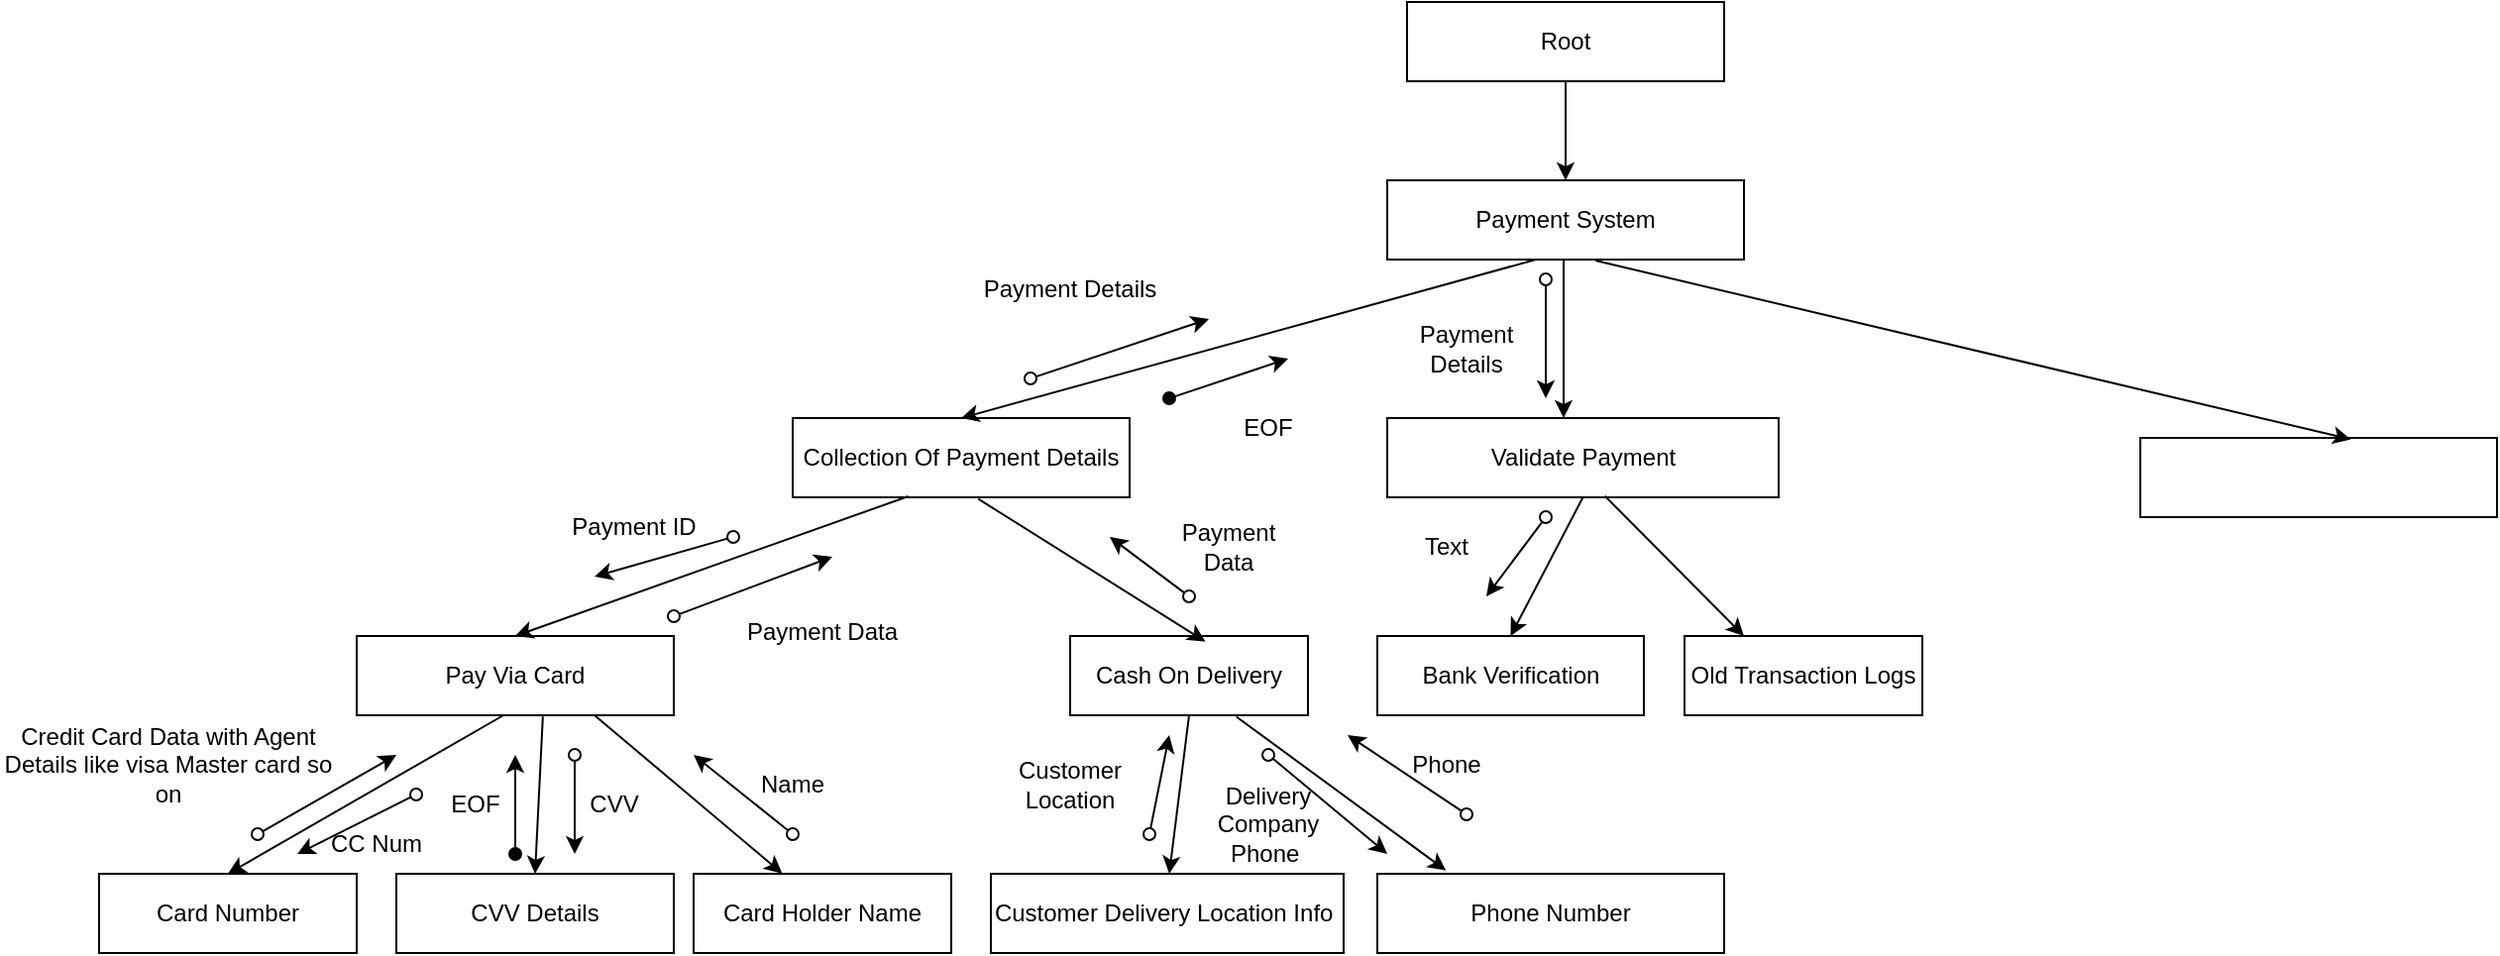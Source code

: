 <mxfile version="26.0.2">
  <diagram name="Page-1" id="s6cHi1xrj8oQsh285YDH">
    <mxGraphModel dx="1926" dy="595" grid="1" gridSize="10" guides="1" tooltips="1" connect="1" arrows="1" fold="1" page="1" pageScale="1" pageWidth="827" pageHeight="1169" math="0" shadow="0">
      <root>
        <mxCell id="0" />
        <mxCell id="1" parent="0" />
        <mxCell id="kylDAHYtEkXIf0N8Nk04-5" style="edgeStyle=orthogonalEdgeStyle;rounded=0;orthogonalLoop=1;jettySize=auto;html=1;entryX=0.5;entryY=0;entryDx=0;entryDy=0;" edge="1" parent="1" source="kylDAHYtEkXIf0N8Nk04-1" target="kylDAHYtEkXIf0N8Nk04-3">
          <mxGeometry relative="1" as="geometry" />
        </mxCell>
        <mxCell id="kylDAHYtEkXIf0N8Nk04-1" value="Root" style="rounded=0;whiteSpace=wrap;html=1;" vertex="1" parent="1">
          <mxGeometry x="330" y="80" width="160" height="40" as="geometry" />
        </mxCell>
        <mxCell id="kylDAHYtEkXIf0N8Nk04-2" value="" style="rounded=0;whiteSpace=wrap;html=1;" vertex="1" parent="1">
          <mxGeometry x="310" y="210" width="170" as="geometry" />
        </mxCell>
        <mxCell id="kylDAHYtEkXIf0N8Nk04-9" style="edgeStyle=orthogonalEdgeStyle;rounded=0;orthogonalLoop=1;jettySize=auto;html=1;" edge="1" parent="1" source="kylDAHYtEkXIf0N8Nk04-3" target="kylDAHYtEkXIf0N8Nk04-8">
          <mxGeometry relative="1" as="geometry">
            <Array as="points">
              <mxPoint x="409" y="230" />
              <mxPoint x="409" y="230" />
            </Array>
          </mxGeometry>
        </mxCell>
        <mxCell id="kylDAHYtEkXIf0N8Nk04-3" value="Payment System" style="rounded=0;whiteSpace=wrap;html=1;" vertex="1" parent="1">
          <mxGeometry x="320" y="170" width="180" height="40" as="geometry" />
        </mxCell>
        <mxCell id="kylDAHYtEkXIf0N8Nk04-4" value="Collection Of Payment Details" style="rounded=0;whiteSpace=wrap;html=1;" vertex="1" parent="1">
          <mxGeometry x="20" y="290" width="170" height="40" as="geometry" />
        </mxCell>
        <mxCell id="kylDAHYtEkXIf0N8Nk04-7" value="" style="endArrow=classic;html=1;rounded=0;entryX=0.5;entryY=0;entryDx=0;entryDy=0;" edge="1" parent="1" source="kylDAHYtEkXIf0N8Nk04-2" target="kylDAHYtEkXIf0N8Nk04-4">
          <mxGeometry width="50" height="50" relative="1" as="geometry">
            <mxPoint x="390" y="320" as="sourcePoint" />
            <mxPoint x="240" y="280" as="targetPoint" />
          </mxGeometry>
        </mxCell>
        <mxCell id="kylDAHYtEkXIf0N8Nk04-8" value="Validate Payment" style="rounded=0;whiteSpace=wrap;html=1;" vertex="1" parent="1">
          <mxGeometry x="320" y="290" width="197.5" height="40" as="geometry" />
        </mxCell>
        <mxCell id="kylDAHYtEkXIf0N8Nk04-10" value="" style="rounded=0;whiteSpace=wrap;html=1;" vertex="1" parent="1">
          <mxGeometry x="700" y="300" width="180" height="40" as="geometry" />
        </mxCell>
        <mxCell id="kylDAHYtEkXIf0N8Nk04-11" value="" style="endArrow=classic;html=1;rounded=0;exitX=0.584;exitY=1.012;exitDx=0;exitDy=0;exitPerimeter=0;entryX=0.59;entryY=0.019;entryDx=0;entryDy=0;entryPerimeter=0;" edge="1" parent="1" source="kylDAHYtEkXIf0N8Nk04-3" target="kylDAHYtEkXIf0N8Nk04-10">
          <mxGeometry width="50" height="50" relative="1" as="geometry">
            <mxPoint x="370" y="410" as="sourcePoint" />
            <mxPoint x="590" y="280" as="targetPoint" />
          </mxGeometry>
        </mxCell>
        <mxCell id="kylDAHYtEkXIf0N8Nk04-12" value="Pay Via Card" style="rounded=0;whiteSpace=wrap;html=1;" vertex="1" parent="1">
          <mxGeometry x="-200" y="400" width="160" height="40" as="geometry" />
        </mxCell>
        <mxCell id="kylDAHYtEkXIf0N8Nk04-14" value="" style="endArrow=classic;html=1;rounded=0;exitX=0.343;exitY=0.988;exitDx=0;exitDy=0;exitPerimeter=0;entryX=0.5;entryY=0;entryDx=0;entryDy=0;" edge="1" parent="1" source="kylDAHYtEkXIf0N8Nk04-4" target="kylDAHYtEkXIf0N8Nk04-12">
          <mxGeometry width="50" height="50" relative="1" as="geometry">
            <mxPoint x="200" y="470" as="sourcePoint" />
            <mxPoint x="250" y="420" as="targetPoint" />
          </mxGeometry>
        </mxCell>
        <mxCell id="kylDAHYtEkXIf0N8Nk04-15" value="Cash On Delivery" style="rounded=0;whiteSpace=wrap;html=1;" vertex="1" parent="1">
          <mxGeometry x="160" y="400" width="120" height="40" as="geometry" />
        </mxCell>
        <mxCell id="kylDAHYtEkXIf0N8Nk04-16" value="" style="endArrow=classic;html=1;rounded=0;exitX=0.551;exitY=1.021;exitDx=0;exitDy=0;exitPerimeter=0;entryX=0.569;entryY=0.071;entryDx=0;entryDy=0;entryPerimeter=0;" edge="1" parent="1" source="kylDAHYtEkXIf0N8Nk04-4" target="kylDAHYtEkXIf0N8Nk04-15">
          <mxGeometry width="50" height="50" relative="1" as="geometry">
            <mxPoint x="10" y="550" as="sourcePoint" />
            <mxPoint x="60" y="500" as="targetPoint" />
          </mxGeometry>
        </mxCell>
        <mxCell id="kylDAHYtEkXIf0N8Nk04-17" value="Card Number" style="rounded=0;whiteSpace=wrap;html=1;" vertex="1" parent="1">
          <mxGeometry x="-330" y="520" width="130" height="40" as="geometry" />
        </mxCell>
        <mxCell id="kylDAHYtEkXIf0N8Nk04-18" value="" style="endArrow=classic;html=1;rounded=0;exitX=0.463;exitY=1;exitDx=0;exitDy=0;exitPerimeter=0;entryX=0.5;entryY=0;entryDx=0;entryDy=0;" edge="1" parent="1" source="kylDAHYtEkXIf0N8Nk04-12" target="kylDAHYtEkXIf0N8Nk04-17">
          <mxGeometry width="50" height="50" relative="1" as="geometry">
            <mxPoint x="140" y="580" as="sourcePoint" />
            <mxPoint x="190" y="530" as="targetPoint" />
          </mxGeometry>
        </mxCell>
        <mxCell id="kylDAHYtEkXIf0N8Nk04-19" value="CVV Details" style="rounded=0;whiteSpace=wrap;html=1;" vertex="1" parent="1">
          <mxGeometry x="-180" y="520" width="140" height="40" as="geometry" />
        </mxCell>
        <mxCell id="kylDAHYtEkXIf0N8Nk04-20" value="" style="endArrow=classic;html=1;rounded=0;exitX=0.587;exitY=1.016;exitDx=0;exitDy=0;exitPerimeter=0;entryX=0.5;entryY=0;entryDx=0;entryDy=0;" edge="1" parent="1" source="kylDAHYtEkXIf0N8Nk04-12" target="kylDAHYtEkXIf0N8Nk04-19">
          <mxGeometry width="50" height="50" relative="1" as="geometry">
            <mxPoint x="180" y="570" as="sourcePoint" />
            <mxPoint x="230" y="520" as="targetPoint" />
          </mxGeometry>
        </mxCell>
        <mxCell id="kylDAHYtEkXIf0N8Nk04-21" value="Card Holder Name" style="rounded=0;whiteSpace=wrap;html=1;" vertex="1" parent="1">
          <mxGeometry x="-30" y="520" width="130" height="40" as="geometry" />
        </mxCell>
        <mxCell id="kylDAHYtEkXIf0N8Nk04-22" value="" style="endArrow=classic;html=1;rounded=0;entryX=0.344;entryY=-0.004;entryDx=0;entryDy=0;entryPerimeter=0;exitX=0.75;exitY=1;exitDx=0;exitDy=0;" edge="1" parent="1" source="kylDAHYtEkXIf0N8Nk04-12" target="kylDAHYtEkXIf0N8Nk04-21">
          <mxGeometry width="50" height="50" relative="1" as="geometry">
            <mxPoint x="20" y="440" as="sourcePoint" />
            <mxPoint x="130" y="580" as="targetPoint" />
          </mxGeometry>
        </mxCell>
        <mxCell id="kylDAHYtEkXIf0N8Nk04-24" value="Customer Delivery Location Info&amp;nbsp;" style="rounded=0;whiteSpace=wrap;html=1;" vertex="1" parent="1">
          <mxGeometry x="120" y="520" width="178" height="40" as="geometry" />
        </mxCell>
        <mxCell id="kylDAHYtEkXIf0N8Nk04-25" value="" style="endArrow=classic;html=1;rounded=0;exitX=0.5;exitY=1;exitDx=0;exitDy=0;" edge="1" parent="1" source="kylDAHYtEkXIf0N8Nk04-15">
          <mxGeometry width="50" height="50" relative="1" as="geometry">
            <mxPoint x="270" y="440" as="sourcePoint" />
            <mxPoint x="210" y="520" as="targetPoint" />
          </mxGeometry>
        </mxCell>
        <mxCell id="kylDAHYtEkXIf0N8Nk04-26" value="Phone Number" style="rounded=0;whiteSpace=wrap;html=1;" vertex="1" parent="1">
          <mxGeometry x="315" y="520" width="175" height="40" as="geometry" />
        </mxCell>
        <mxCell id="kylDAHYtEkXIf0N8Nk04-27" value="" style="endArrow=classic;html=1;rounded=0;exitX=0.699;exitY=1.018;exitDx=0;exitDy=0;exitPerimeter=0;entryX=0.198;entryY=-0.042;entryDx=0;entryDy=0;entryPerimeter=0;" edge="1" parent="1" source="kylDAHYtEkXIf0N8Nk04-15" target="kylDAHYtEkXIf0N8Nk04-26">
          <mxGeometry width="50" height="50" relative="1" as="geometry">
            <mxPoint x="200" y="690" as="sourcePoint" />
            <mxPoint x="250" y="640" as="targetPoint" />
          </mxGeometry>
        </mxCell>
        <mxCell id="kylDAHYtEkXIf0N8Nk04-28" value="Bank Verification" style="rounded=0;whiteSpace=wrap;html=1;" vertex="1" parent="1">
          <mxGeometry x="315" y="400" width="134.5" height="40" as="geometry" />
        </mxCell>
        <mxCell id="kylDAHYtEkXIf0N8Nk04-30" value="" style="endArrow=classic;html=1;rounded=0;exitX=0.5;exitY=1;exitDx=0;exitDy=0;entryX=0.5;entryY=0;entryDx=0;entryDy=0;" edge="1" parent="1" source="kylDAHYtEkXIf0N8Nk04-8" target="kylDAHYtEkXIf0N8Nk04-28">
          <mxGeometry width="50" height="50" relative="1" as="geometry">
            <mxPoint x="600" y="520" as="sourcePoint" />
            <mxPoint x="650" y="470" as="targetPoint" />
          </mxGeometry>
        </mxCell>
        <mxCell id="kylDAHYtEkXIf0N8Nk04-31" value="Old Transaction Logs" style="rounded=0;whiteSpace=wrap;html=1;" vertex="1" parent="1">
          <mxGeometry x="470" y="400" width="120" height="40" as="geometry" />
        </mxCell>
        <mxCell id="kylDAHYtEkXIf0N8Nk04-32" value="" style="endArrow=classic;html=1;rounded=0;exitX=0.556;exitY=0.983;exitDx=0;exitDy=0;exitPerimeter=0;entryX=0.25;entryY=0;entryDx=0;entryDy=0;" edge="1" parent="1" source="kylDAHYtEkXIf0N8Nk04-8" target="kylDAHYtEkXIf0N8Nk04-31">
          <mxGeometry width="50" height="50" relative="1" as="geometry">
            <mxPoint x="530" y="540" as="sourcePoint" />
            <mxPoint x="580" y="490" as="targetPoint" />
          </mxGeometry>
        </mxCell>
        <mxCell id="kylDAHYtEkXIf0N8Nk04-33" value="" style="endArrow=classic;html=1;rounded=0;startArrow=oval;startFill=0;" edge="1" parent="1">
          <mxGeometry width="50" height="50" relative="1" as="geometry">
            <mxPoint x="-10" y="350" as="sourcePoint" />
            <mxPoint x="-80" y="370" as="targetPoint" />
          </mxGeometry>
        </mxCell>
        <mxCell id="kylDAHYtEkXIf0N8Nk04-34" value="Payment ID" style="text;html=1;align=center;verticalAlign=middle;whiteSpace=wrap;rounded=0;" vertex="1" parent="1">
          <mxGeometry x="-100" y="330" width="80" height="30" as="geometry" />
        </mxCell>
        <mxCell id="kylDAHYtEkXIf0N8Nk04-35" value="" style="endArrow=classic;html=1;rounded=0;startArrow=oval;startFill=0;" edge="1" parent="1">
          <mxGeometry width="50" height="50" relative="1" as="geometry">
            <mxPoint x="-40" y="390" as="sourcePoint" />
            <mxPoint x="40" y="360" as="targetPoint" />
          </mxGeometry>
        </mxCell>
        <mxCell id="kylDAHYtEkXIf0N8Nk04-36" value="Payment Data" style="text;html=1;align=center;verticalAlign=middle;whiteSpace=wrap;rounded=0;" vertex="1" parent="1">
          <mxGeometry x="-15" y="380" width="100" height="35" as="geometry" />
        </mxCell>
        <mxCell id="kylDAHYtEkXIf0N8Nk04-37" value="" style="endArrow=classic;html=1;rounded=0;startArrow=oval;startFill=0;" edge="1" parent="1">
          <mxGeometry width="50" height="50" relative="1" as="geometry">
            <mxPoint x="-170" y="480" as="sourcePoint" />
            <mxPoint x="-230" y="510" as="targetPoint" />
          </mxGeometry>
        </mxCell>
        <mxCell id="kylDAHYtEkXIf0N8Nk04-38" value="CC Num" style="text;html=1;align=center;verticalAlign=middle;whiteSpace=wrap;rounded=0;" vertex="1" parent="1">
          <mxGeometry x="-220" y="490" width="60" height="30" as="geometry" />
        </mxCell>
        <mxCell id="kylDAHYtEkXIf0N8Nk04-40" value="" style="endArrow=classic;html=1;rounded=0;startArrow=oval;startFill=0;" edge="1" parent="1">
          <mxGeometry width="50" height="50" relative="1" as="geometry">
            <mxPoint x="-250" y="500" as="sourcePoint" />
            <mxPoint x="-180" y="460" as="targetPoint" />
          </mxGeometry>
        </mxCell>
        <mxCell id="kylDAHYtEkXIf0N8Nk04-41" value="Credit Card Data with Agent Details like visa Master card so on" style="text;html=1;align=center;verticalAlign=middle;whiteSpace=wrap;rounded=0;" vertex="1" parent="1">
          <mxGeometry x="-380" y="450" width="170" height="30" as="geometry" />
        </mxCell>
        <mxCell id="kylDAHYtEkXIf0N8Nk04-42" value="" style="endArrow=classic;html=1;rounded=0;startArrow=oval;startFill=0;" edge="1" parent="1">
          <mxGeometry width="50" height="50" relative="1" as="geometry">
            <mxPoint x="-90" y="460" as="sourcePoint" />
            <mxPoint x="-90" y="510" as="targetPoint" />
          </mxGeometry>
        </mxCell>
        <mxCell id="kylDAHYtEkXIf0N8Nk04-45" value="CVV" style="text;html=1;align=center;verticalAlign=middle;whiteSpace=wrap;rounded=0;" vertex="1" parent="1">
          <mxGeometry x="-100" y="470" width="60" height="30" as="geometry" />
        </mxCell>
        <mxCell id="kylDAHYtEkXIf0N8Nk04-46" value="" style="endArrow=classic;html=1;rounded=0;startArrow=oval;startFill=0;" edge="1" parent="1">
          <mxGeometry width="50" height="50" relative="1" as="geometry">
            <mxPoint x="20" y="500" as="sourcePoint" />
            <mxPoint x="-30" y="460" as="targetPoint" />
          </mxGeometry>
        </mxCell>
        <mxCell id="kylDAHYtEkXIf0N8Nk04-47" value="Name" style="text;html=1;align=center;verticalAlign=middle;whiteSpace=wrap;rounded=0;" vertex="1" parent="1">
          <mxGeometry x="-10" y="460" width="60" height="30" as="geometry" />
        </mxCell>
        <mxCell id="kylDAHYtEkXIf0N8Nk04-48" value="" style="endArrow=classic;html=1;rounded=0;startArrow=oval;startFill=1;" edge="1" parent="1">
          <mxGeometry width="50" height="50" relative="1" as="geometry">
            <mxPoint x="-120" y="510" as="sourcePoint" />
            <mxPoint x="-120" y="460" as="targetPoint" />
          </mxGeometry>
        </mxCell>
        <mxCell id="kylDAHYtEkXIf0N8Nk04-49" value="EOF" style="text;html=1;align=center;verticalAlign=middle;whiteSpace=wrap;rounded=0;" vertex="1" parent="1">
          <mxGeometry x="-170" y="470" width="60" height="30" as="geometry" />
        </mxCell>
        <mxCell id="kylDAHYtEkXIf0N8Nk04-50" value="Payment Details" style="text;html=1;align=center;verticalAlign=middle;whiteSpace=wrap;rounded=0;" vertex="1" parent="1">
          <mxGeometry x="100" y="210" width="120" height="30" as="geometry" />
        </mxCell>
        <mxCell id="kylDAHYtEkXIf0N8Nk04-51" value="" style="endArrow=classic;html=1;rounded=0;startArrow=oval;startFill=0;" edge="1" parent="1">
          <mxGeometry width="50" height="50" relative="1" as="geometry">
            <mxPoint x="140" y="270" as="sourcePoint" />
            <mxPoint x="230" y="240" as="targetPoint" />
          </mxGeometry>
        </mxCell>
        <mxCell id="kylDAHYtEkXIf0N8Nk04-53" value="" style="endArrow=classic;html=1;rounded=0;startArrow=oval;startFill=1;" edge="1" parent="1">
          <mxGeometry width="50" height="50" relative="1" as="geometry">
            <mxPoint x="210" y="280" as="sourcePoint" />
            <mxPoint x="270" y="260" as="targetPoint" />
          </mxGeometry>
        </mxCell>
        <mxCell id="kylDAHYtEkXIf0N8Nk04-54" value="EOF" style="text;html=1;align=center;verticalAlign=middle;whiteSpace=wrap;rounded=0;" vertex="1" parent="1">
          <mxGeometry x="230" y="280" width="60" height="30" as="geometry" />
        </mxCell>
        <mxCell id="kylDAHYtEkXIf0N8Nk04-55" value="" style="endArrow=classic;html=1;rounded=0;startArrow=oval;startFill=0;" edge="1" parent="1">
          <mxGeometry width="50" height="50" relative="1" as="geometry">
            <mxPoint x="200" y="500" as="sourcePoint" />
            <mxPoint x="210" y="450" as="targetPoint" />
          </mxGeometry>
        </mxCell>
        <mxCell id="kylDAHYtEkXIf0N8Nk04-56" value="Customer Location" style="text;html=1;align=center;verticalAlign=middle;whiteSpace=wrap;rounded=0;" vertex="1" parent="1">
          <mxGeometry x="130" y="460" width="60" height="30" as="geometry" />
        </mxCell>
        <mxCell id="kylDAHYtEkXIf0N8Nk04-58" value="" style="endArrow=classic;html=1;rounded=0;startArrow=oval;startFill=0;" edge="1" parent="1">
          <mxGeometry width="50" height="50" relative="1" as="geometry">
            <mxPoint x="360" y="490" as="sourcePoint" />
            <mxPoint x="300" y="450" as="targetPoint" />
          </mxGeometry>
        </mxCell>
        <mxCell id="kylDAHYtEkXIf0N8Nk04-59" value="Phone" style="text;html=1;align=center;verticalAlign=middle;whiteSpace=wrap;rounded=0;" vertex="1" parent="1">
          <mxGeometry x="320" y="450" width="60" height="30" as="geometry" />
        </mxCell>
        <mxCell id="kylDAHYtEkXIf0N8Nk04-60" value="" style="endArrow=classic;html=1;rounded=0;startArrow=oval;startFill=0;" edge="1" parent="1">
          <mxGeometry width="50" height="50" relative="1" as="geometry">
            <mxPoint x="260" y="460" as="sourcePoint" />
            <mxPoint x="320" y="510" as="targetPoint" />
          </mxGeometry>
        </mxCell>
        <mxCell id="kylDAHYtEkXIf0N8Nk04-61" value="Delivery Company Phone&amp;nbsp;" style="text;html=1;align=center;verticalAlign=middle;whiteSpace=wrap;rounded=0;" vertex="1" parent="1">
          <mxGeometry x="230" y="480" width="60" height="30" as="geometry" />
        </mxCell>
        <mxCell id="kylDAHYtEkXIf0N8Nk04-62" value="" style="endArrow=classic;html=1;rounded=0;startArrow=oval;startFill=0;" edge="1" parent="1">
          <mxGeometry width="50" height="50" relative="1" as="geometry">
            <mxPoint x="220" y="380" as="sourcePoint" />
            <mxPoint x="180" y="350" as="targetPoint" />
          </mxGeometry>
        </mxCell>
        <mxCell id="kylDAHYtEkXIf0N8Nk04-63" value="Payment Data" style="text;html=1;align=center;verticalAlign=middle;whiteSpace=wrap;rounded=0;" vertex="1" parent="1">
          <mxGeometry x="210" y="340" width="60" height="30" as="geometry" />
        </mxCell>
        <mxCell id="kylDAHYtEkXIf0N8Nk04-64" value="" style="endArrow=classic;html=1;rounded=0;startArrow=oval;startFill=0;" edge="1" parent="1">
          <mxGeometry width="50" height="50" relative="1" as="geometry">
            <mxPoint x="400" y="220" as="sourcePoint" />
            <mxPoint x="400" y="280" as="targetPoint" />
          </mxGeometry>
        </mxCell>
        <mxCell id="kylDAHYtEkXIf0N8Nk04-65" value="Payment Details" style="text;html=1;align=center;verticalAlign=middle;whiteSpace=wrap;rounded=0;" vertex="1" parent="1">
          <mxGeometry x="330" y="240" width="60" height="30" as="geometry" />
        </mxCell>
        <mxCell id="kylDAHYtEkXIf0N8Nk04-66" value="" style="endArrow=classic;html=1;rounded=0;startArrow=oval;startFill=0;" edge="1" parent="1">
          <mxGeometry width="50" height="50" relative="1" as="geometry">
            <mxPoint x="400" y="340" as="sourcePoint" />
            <mxPoint x="370" y="380" as="targetPoint" />
          </mxGeometry>
        </mxCell>
        <mxCell id="kylDAHYtEkXIf0N8Nk04-67" value="Text" style="text;html=1;align=center;verticalAlign=middle;whiteSpace=wrap;rounded=0;" vertex="1" parent="1">
          <mxGeometry x="320" y="340" width="60" height="30" as="geometry" />
        </mxCell>
      </root>
    </mxGraphModel>
  </diagram>
</mxfile>
